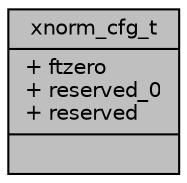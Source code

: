 digraph "xnorm_cfg_t"
{
 // INTERACTIVE_SVG=YES
 // LATEX_PDF_SIZE
  bgcolor="transparent";
  edge [fontname="Helvetica",fontsize="10",labelfontname="Helvetica",labelfontsize="10"];
  node [fontname="Helvetica",fontsize="10",shape=record];
  Node1 [label="{xnorm_cfg_t\n|+ ftzero\l+ reserved_0\l+ reserved\l|}",height=0.2,width=0.4,color="black", fillcolor="grey75", style="filled", fontcolor="black",tooltip="The configuration of xnorm filter."];
}
